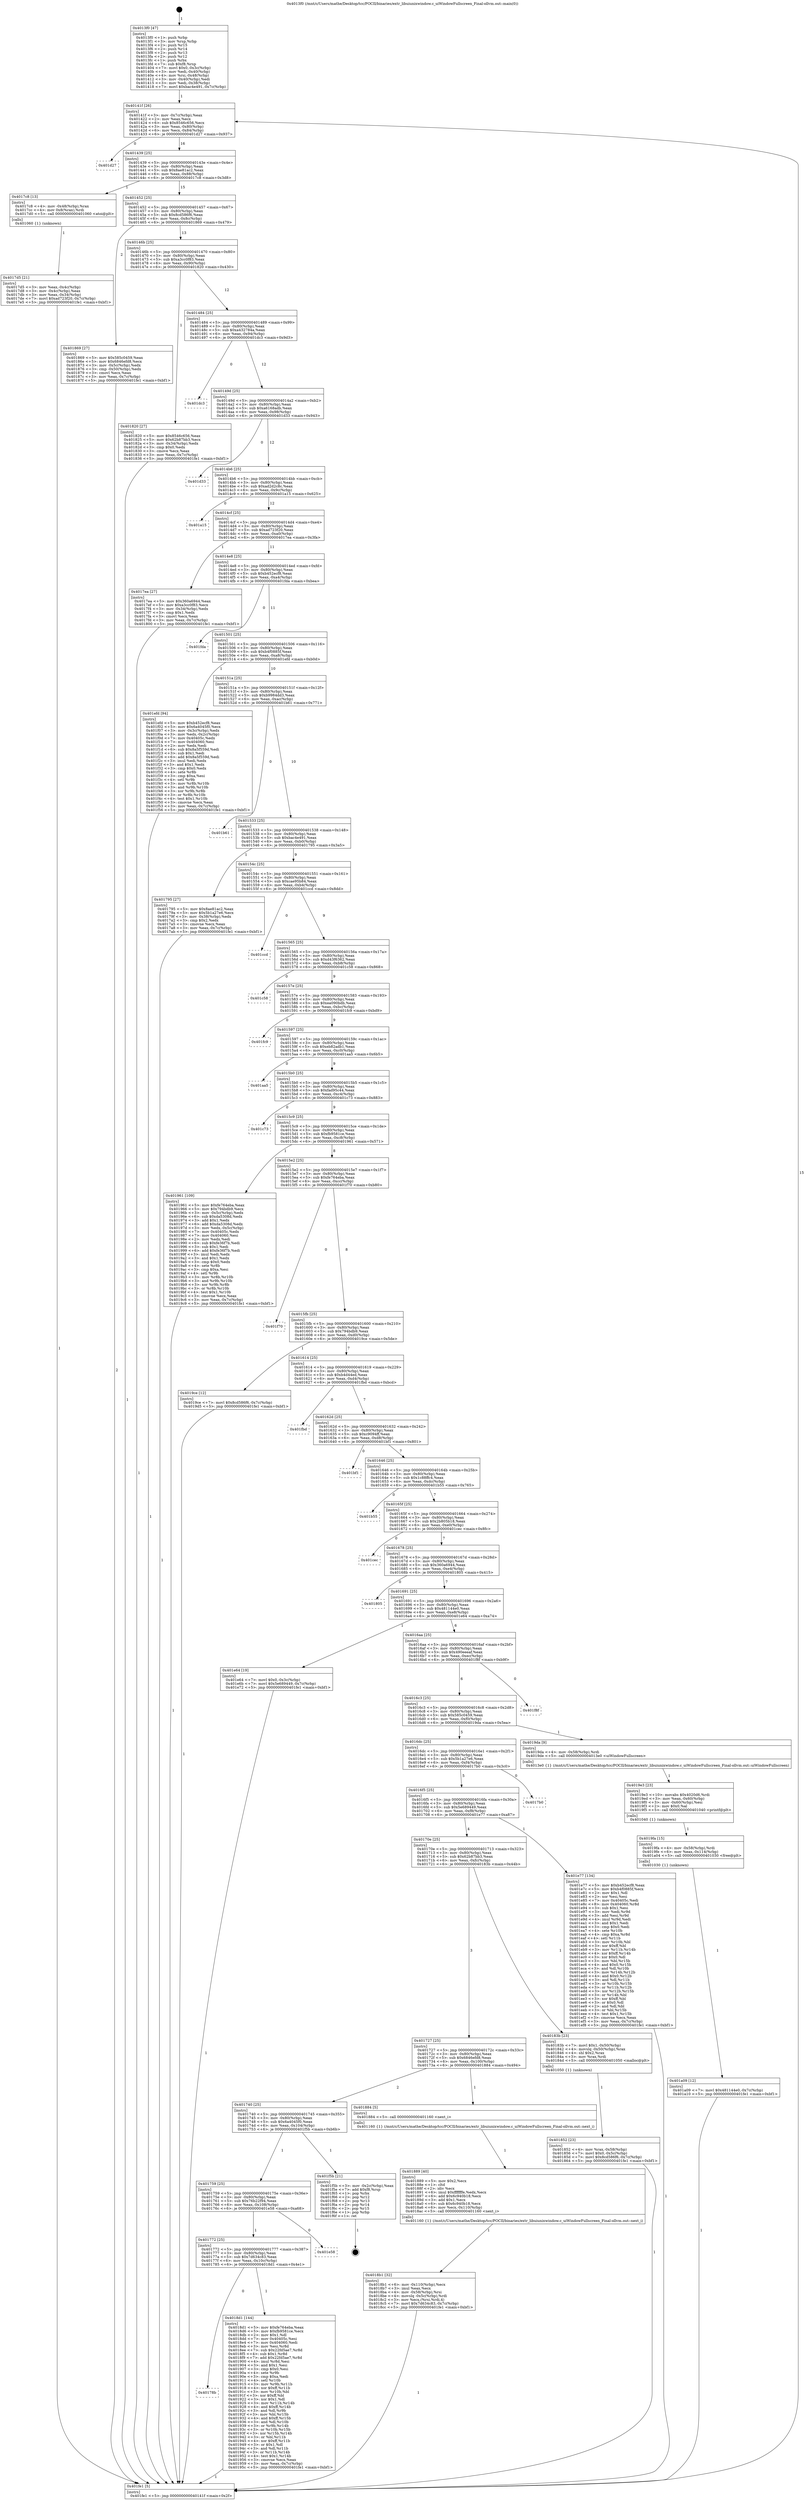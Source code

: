 digraph "0x4013f0" {
  label = "0x4013f0 (/mnt/c/Users/mathe/Desktop/tcc/POCII/binaries/extr_libuiunixwindow.c_uiWindowFullscreen_Final-ollvm.out::main(0))"
  labelloc = "t"
  node[shape=record]

  Entry [label="",width=0.3,height=0.3,shape=circle,fillcolor=black,style=filled]
  "0x40141f" [label="{
     0x40141f [26]\l
     | [instrs]\l
     &nbsp;&nbsp;0x40141f \<+3\>: mov -0x7c(%rbp),%eax\l
     &nbsp;&nbsp;0x401422 \<+2\>: mov %eax,%ecx\l
     &nbsp;&nbsp;0x401424 \<+6\>: sub $0x8546c656,%ecx\l
     &nbsp;&nbsp;0x40142a \<+3\>: mov %eax,-0x80(%rbp)\l
     &nbsp;&nbsp;0x40142d \<+6\>: mov %ecx,-0x84(%rbp)\l
     &nbsp;&nbsp;0x401433 \<+6\>: je 0000000000401d27 \<main+0x937\>\l
  }"]
  "0x401d27" [label="{
     0x401d27\l
  }", style=dashed]
  "0x401439" [label="{
     0x401439 [25]\l
     | [instrs]\l
     &nbsp;&nbsp;0x401439 \<+5\>: jmp 000000000040143e \<main+0x4e\>\l
     &nbsp;&nbsp;0x40143e \<+3\>: mov -0x80(%rbp),%eax\l
     &nbsp;&nbsp;0x401441 \<+5\>: sub $0x8ae81ac2,%eax\l
     &nbsp;&nbsp;0x401446 \<+6\>: mov %eax,-0x88(%rbp)\l
     &nbsp;&nbsp;0x40144c \<+6\>: je 00000000004017c8 \<main+0x3d8\>\l
  }"]
  Exit [label="",width=0.3,height=0.3,shape=circle,fillcolor=black,style=filled,peripheries=2]
  "0x4017c8" [label="{
     0x4017c8 [13]\l
     | [instrs]\l
     &nbsp;&nbsp;0x4017c8 \<+4\>: mov -0x48(%rbp),%rax\l
     &nbsp;&nbsp;0x4017cc \<+4\>: mov 0x8(%rax),%rdi\l
     &nbsp;&nbsp;0x4017d0 \<+5\>: call 0000000000401060 \<atoi@plt\>\l
     | [calls]\l
     &nbsp;&nbsp;0x401060 \{1\} (unknown)\l
  }"]
  "0x401452" [label="{
     0x401452 [25]\l
     | [instrs]\l
     &nbsp;&nbsp;0x401452 \<+5\>: jmp 0000000000401457 \<main+0x67\>\l
     &nbsp;&nbsp;0x401457 \<+3\>: mov -0x80(%rbp),%eax\l
     &nbsp;&nbsp;0x40145a \<+5\>: sub $0x8cd586f6,%eax\l
     &nbsp;&nbsp;0x40145f \<+6\>: mov %eax,-0x8c(%rbp)\l
     &nbsp;&nbsp;0x401465 \<+6\>: je 0000000000401869 \<main+0x479\>\l
  }"]
  "0x401a09" [label="{
     0x401a09 [12]\l
     | [instrs]\l
     &nbsp;&nbsp;0x401a09 \<+7\>: movl $0x481144e0,-0x7c(%rbp)\l
     &nbsp;&nbsp;0x401a10 \<+5\>: jmp 0000000000401fe1 \<main+0xbf1\>\l
  }"]
  "0x401869" [label="{
     0x401869 [27]\l
     | [instrs]\l
     &nbsp;&nbsp;0x401869 \<+5\>: mov $0x585c0459,%eax\l
     &nbsp;&nbsp;0x40186e \<+5\>: mov $0x6846efd8,%ecx\l
     &nbsp;&nbsp;0x401873 \<+3\>: mov -0x5c(%rbp),%edx\l
     &nbsp;&nbsp;0x401876 \<+3\>: cmp -0x50(%rbp),%edx\l
     &nbsp;&nbsp;0x401879 \<+3\>: cmovl %ecx,%eax\l
     &nbsp;&nbsp;0x40187c \<+3\>: mov %eax,-0x7c(%rbp)\l
     &nbsp;&nbsp;0x40187f \<+5\>: jmp 0000000000401fe1 \<main+0xbf1\>\l
  }"]
  "0x40146b" [label="{
     0x40146b [25]\l
     | [instrs]\l
     &nbsp;&nbsp;0x40146b \<+5\>: jmp 0000000000401470 \<main+0x80\>\l
     &nbsp;&nbsp;0x401470 \<+3\>: mov -0x80(%rbp),%eax\l
     &nbsp;&nbsp;0x401473 \<+5\>: sub $0xa3cc0f83,%eax\l
     &nbsp;&nbsp;0x401478 \<+6\>: mov %eax,-0x90(%rbp)\l
     &nbsp;&nbsp;0x40147e \<+6\>: je 0000000000401820 \<main+0x430\>\l
  }"]
  "0x4019fa" [label="{
     0x4019fa [15]\l
     | [instrs]\l
     &nbsp;&nbsp;0x4019fa \<+4\>: mov -0x58(%rbp),%rdi\l
     &nbsp;&nbsp;0x4019fe \<+6\>: mov %eax,-0x114(%rbp)\l
     &nbsp;&nbsp;0x401a04 \<+5\>: call 0000000000401030 \<free@plt\>\l
     | [calls]\l
     &nbsp;&nbsp;0x401030 \{1\} (unknown)\l
  }"]
  "0x401820" [label="{
     0x401820 [27]\l
     | [instrs]\l
     &nbsp;&nbsp;0x401820 \<+5\>: mov $0x8546c656,%eax\l
     &nbsp;&nbsp;0x401825 \<+5\>: mov $0x62b87bb3,%ecx\l
     &nbsp;&nbsp;0x40182a \<+3\>: mov -0x34(%rbp),%edx\l
     &nbsp;&nbsp;0x40182d \<+3\>: cmp $0x0,%edx\l
     &nbsp;&nbsp;0x401830 \<+3\>: cmove %ecx,%eax\l
     &nbsp;&nbsp;0x401833 \<+3\>: mov %eax,-0x7c(%rbp)\l
     &nbsp;&nbsp;0x401836 \<+5\>: jmp 0000000000401fe1 \<main+0xbf1\>\l
  }"]
  "0x401484" [label="{
     0x401484 [25]\l
     | [instrs]\l
     &nbsp;&nbsp;0x401484 \<+5\>: jmp 0000000000401489 \<main+0x99\>\l
     &nbsp;&nbsp;0x401489 \<+3\>: mov -0x80(%rbp),%eax\l
     &nbsp;&nbsp;0x40148c \<+5\>: sub $0xa432784a,%eax\l
     &nbsp;&nbsp;0x401491 \<+6\>: mov %eax,-0x94(%rbp)\l
     &nbsp;&nbsp;0x401497 \<+6\>: je 0000000000401dc3 \<main+0x9d3\>\l
  }"]
  "0x4019e3" [label="{
     0x4019e3 [23]\l
     | [instrs]\l
     &nbsp;&nbsp;0x4019e3 \<+10\>: movabs $0x4020d6,%rdi\l
     &nbsp;&nbsp;0x4019ed \<+3\>: mov %eax,-0x60(%rbp)\l
     &nbsp;&nbsp;0x4019f0 \<+3\>: mov -0x60(%rbp),%esi\l
     &nbsp;&nbsp;0x4019f3 \<+2\>: mov $0x0,%al\l
     &nbsp;&nbsp;0x4019f5 \<+5\>: call 0000000000401040 \<printf@plt\>\l
     | [calls]\l
     &nbsp;&nbsp;0x401040 \{1\} (unknown)\l
  }"]
  "0x401dc3" [label="{
     0x401dc3\l
  }", style=dashed]
  "0x40149d" [label="{
     0x40149d [25]\l
     | [instrs]\l
     &nbsp;&nbsp;0x40149d \<+5\>: jmp 00000000004014a2 \<main+0xb2\>\l
     &nbsp;&nbsp;0x4014a2 \<+3\>: mov -0x80(%rbp),%eax\l
     &nbsp;&nbsp;0x4014a5 \<+5\>: sub $0xa6168adb,%eax\l
     &nbsp;&nbsp;0x4014aa \<+6\>: mov %eax,-0x98(%rbp)\l
     &nbsp;&nbsp;0x4014b0 \<+6\>: je 0000000000401d33 \<main+0x943\>\l
  }"]
  "0x40178b" [label="{
     0x40178b\l
  }", style=dashed]
  "0x401d33" [label="{
     0x401d33\l
  }", style=dashed]
  "0x4014b6" [label="{
     0x4014b6 [25]\l
     | [instrs]\l
     &nbsp;&nbsp;0x4014b6 \<+5\>: jmp 00000000004014bb \<main+0xcb\>\l
     &nbsp;&nbsp;0x4014bb \<+3\>: mov -0x80(%rbp),%eax\l
     &nbsp;&nbsp;0x4014be \<+5\>: sub $0xad2d2c8c,%eax\l
     &nbsp;&nbsp;0x4014c3 \<+6\>: mov %eax,-0x9c(%rbp)\l
     &nbsp;&nbsp;0x4014c9 \<+6\>: je 0000000000401a15 \<main+0x625\>\l
  }"]
  "0x4018d1" [label="{
     0x4018d1 [144]\l
     | [instrs]\l
     &nbsp;&nbsp;0x4018d1 \<+5\>: mov $0xfe764eba,%eax\l
     &nbsp;&nbsp;0x4018d6 \<+5\>: mov $0xfb9581ce,%ecx\l
     &nbsp;&nbsp;0x4018db \<+2\>: mov $0x1,%dl\l
     &nbsp;&nbsp;0x4018dd \<+7\>: mov 0x40405c,%esi\l
     &nbsp;&nbsp;0x4018e4 \<+7\>: mov 0x404060,%edi\l
     &nbsp;&nbsp;0x4018eb \<+3\>: mov %esi,%r8d\l
     &nbsp;&nbsp;0x4018ee \<+7\>: sub $0x22fd5ae7,%r8d\l
     &nbsp;&nbsp;0x4018f5 \<+4\>: sub $0x1,%r8d\l
     &nbsp;&nbsp;0x4018f9 \<+7\>: add $0x22fd5ae7,%r8d\l
     &nbsp;&nbsp;0x401900 \<+4\>: imul %r8d,%esi\l
     &nbsp;&nbsp;0x401904 \<+3\>: and $0x1,%esi\l
     &nbsp;&nbsp;0x401907 \<+3\>: cmp $0x0,%esi\l
     &nbsp;&nbsp;0x40190a \<+4\>: sete %r9b\l
     &nbsp;&nbsp;0x40190e \<+3\>: cmp $0xa,%edi\l
     &nbsp;&nbsp;0x401911 \<+4\>: setl %r10b\l
     &nbsp;&nbsp;0x401915 \<+3\>: mov %r9b,%r11b\l
     &nbsp;&nbsp;0x401918 \<+4\>: xor $0xff,%r11b\l
     &nbsp;&nbsp;0x40191c \<+3\>: mov %r10b,%bl\l
     &nbsp;&nbsp;0x40191f \<+3\>: xor $0xff,%bl\l
     &nbsp;&nbsp;0x401922 \<+3\>: xor $0x1,%dl\l
     &nbsp;&nbsp;0x401925 \<+3\>: mov %r11b,%r14b\l
     &nbsp;&nbsp;0x401928 \<+4\>: and $0xff,%r14b\l
     &nbsp;&nbsp;0x40192c \<+3\>: and %dl,%r9b\l
     &nbsp;&nbsp;0x40192f \<+3\>: mov %bl,%r15b\l
     &nbsp;&nbsp;0x401932 \<+4\>: and $0xff,%r15b\l
     &nbsp;&nbsp;0x401936 \<+3\>: and %dl,%r10b\l
     &nbsp;&nbsp;0x401939 \<+3\>: or %r9b,%r14b\l
     &nbsp;&nbsp;0x40193c \<+3\>: or %r10b,%r15b\l
     &nbsp;&nbsp;0x40193f \<+3\>: xor %r15b,%r14b\l
     &nbsp;&nbsp;0x401942 \<+3\>: or %bl,%r11b\l
     &nbsp;&nbsp;0x401945 \<+4\>: xor $0xff,%r11b\l
     &nbsp;&nbsp;0x401949 \<+3\>: or $0x1,%dl\l
     &nbsp;&nbsp;0x40194c \<+3\>: and %dl,%r11b\l
     &nbsp;&nbsp;0x40194f \<+3\>: or %r11b,%r14b\l
     &nbsp;&nbsp;0x401952 \<+4\>: test $0x1,%r14b\l
     &nbsp;&nbsp;0x401956 \<+3\>: cmovne %ecx,%eax\l
     &nbsp;&nbsp;0x401959 \<+3\>: mov %eax,-0x7c(%rbp)\l
     &nbsp;&nbsp;0x40195c \<+5\>: jmp 0000000000401fe1 \<main+0xbf1\>\l
  }"]
  "0x401a15" [label="{
     0x401a15\l
  }", style=dashed]
  "0x4014cf" [label="{
     0x4014cf [25]\l
     | [instrs]\l
     &nbsp;&nbsp;0x4014cf \<+5\>: jmp 00000000004014d4 \<main+0xe4\>\l
     &nbsp;&nbsp;0x4014d4 \<+3\>: mov -0x80(%rbp),%eax\l
     &nbsp;&nbsp;0x4014d7 \<+5\>: sub $0xad723f20,%eax\l
     &nbsp;&nbsp;0x4014dc \<+6\>: mov %eax,-0xa0(%rbp)\l
     &nbsp;&nbsp;0x4014e2 \<+6\>: je 00000000004017ea \<main+0x3fa\>\l
  }"]
  "0x401772" [label="{
     0x401772 [25]\l
     | [instrs]\l
     &nbsp;&nbsp;0x401772 \<+5\>: jmp 0000000000401777 \<main+0x387\>\l
     &nbsp;&nbsp;0x401777 \<+3\>: mov -0x80(%rbp),%eax\l
     &nbsp;&nbsp;0x40177a \<+5\>: sub $0x7d634c83,%eax\l
     &nbsp;&nbsp;0x40177f \<+6\>: mov %eax,-0x10c(%rbp)\l
     &nbsp;&nbsp;0x401785 \<+6\>: je 00000000004018d1 \<main+0x4e1\>\l
  }"]
  "0x4017ea" [label="{
     0x4017ea [27]\l
     | [instrs]\l
     &nbsp;&nbsp;0x4017ea \<+5\>: mov $0x360a6944,%eax\l
     &nbsp;&nbsp;0x4017ef \<+5\>: mov $0xa3cc0f83,%ecx\l
     &nbsp;&nbsp;0x4017f4 \<+3\>: mov -0x34(%rbp),%edx\l
     &nbsp;&nbsp;0x4017f7 \<+3\>: cmp $0x1,%edx\l
     &nbsp;&nbsp;0x4017fa \<+3\>: cmovl %ecx,%eax\l
     &nbsp;&nbsp;0x4017fd \<+3\>: mov %eax,-0x7c(%rbp)\l
     &nbsp;&nbsp;0x401800 \<+5\>: jmp 0000000000401fe1 \<main+0xbf1\>\l
  }"]
  "0x4014e8" [label="{
     0x4014e8 [25]\l
     | [instrs]\l
     &nbsp;&nbsp;0x4014e8 \<+5\>: jmp 00000000004014ed \<main+0xfd\>\l
     &nbsp;&nbsp;0x4014ed \<+3\>: mov -0x80(%rbp),%eax\l
     &nbsp;&nbsp;0x4014f0 \<+5\>: sub $0xb452ecf8,%eax\l
     &nbsp;&nbsp;0x4014f5 \<+6\>: mov %eax,-0xa4(%rbp)\l
     &nbsp;&nbsp;0x4014fb \<+6\>: je 0000000000401fda \<main+0xbea\>\l
  }"]
  "0x401e58" [label="{
     0x401e58\l
  }", style=dashed]
  "0x401fda" [label="{
     0x401fda\l
  }", style=dashed]
  "0x401501" [label="{
     0x401501 [25]\l
     | [instrs]\l
     &nbsp;&nbsp;0x401501 \<+5\>: jmp 0000000000401506 \<main+0x116\>\l
     &nbsp;&nbsp;0x401506 \<+3\>: mov -0x80(%rbp),%eax\l
     &nbsp;&nbsp;0x401509 \<+5\>: sub $0xb4f0885f,%eax\l
     &nbsp;&nbsp;0x40150e \<+6\>: mov %eax,-0xa8(%rbp)\l
     &nbsp;&nbsp;0x401514 \<+6\>: je 0000000000401efd \<main+0xb0d\>\l
  }"]
  "0x401759" [label="{
     0x401759 [25]\l
     | [instrs]\l
     &nbsp;&nbsp;0x401759 \<+5\>: jmp 000000000040175e \<main+0x36e\>\l
     &nbsp;&nbsp;0x40175e \<+3\>: mov -0x80(%rbp),%eax\l
     &nbsp;&nbsp;0x401761 \<+5\>: sub $0x76b22f94,%eax\l
     &nbsp;&nbsp;0x401766 \<+6\>: mov %eax,-0x108(%rbp)\l
     &nbsp;&nbsp;0x40176c \<+6\>: je 0000000000401e58 \<main+0xa68\>\l
  }"]
  "0x401efd" [label="{
     0x401efd [94]\l
     | [instrs]\l
     &nbsp;&nbsp;0x401efd \<+5\>: mov $0xb452ecf8,%eax\l
     &nbsp;&nbsp;0x401f02 \<+5\>: mov $0x6a4045f0,%ecx\l
     &nbsp;&nbsp;0x401f07 \<+3\>: mov -0x3c(%rbp),%edx\l
     &nbsp;&nbsp;0x401f0a \<+3\>: mov %edx,-0x2c(%rbp)\l
     &nbsp;&nbsp;0x401f0d \<+7\>: mov 0x40405c,%edx\l
     &nbsp;&nbsp;0x401f14 \<+7\>: mov 0x404060,%esi\l
     &nbsp;&nbsp;0x401f1b \<+2\>: mov %edx,%edi\l
     &nbsp;&nbsp;0x401f1d \<+6\>: sub $0x8a5f559d,%edi\l
     &nbsp;&nbsp;0x401f23 \<+3\>: sub $0x1,%edi\l
     &nbsp;&nbsp;0x401f26 \<+6\>: add $0x8a5f559d,%edi\l
     &nbsp;&nbsp;0x401f2c \<+3\>: imul %edi,%edx\l
     &nbsp;&nbsp;0x401f2f \<+3\>: and $0x1,%edx\l
     &nbsp;&nbsp;0x401f32 \<+3\>: cmp $0x0,%edx\l
     &nbsp;&nbsp;0x401f35 \<+4\>: sete %r8b\l
     &nbsp;&nbsp;0x401f39 \<+3\>: cmp $0xa,%esi\l
     &nbsp;&nbsp;0x401f3c \<+4\>: setl %r9b\l
     &nbsp;&nbsp;0x401f40 \<+3\>: mov %r8b,%r10b\l
     &nbsp;&nbsp;0x401f43 \<+3\>: and %r9b,%r10b\l
     &nbsp;&nbsp;0x401f46 \<+3\>: xor %r9b,%r8b\l
     &nbsp;&nbsp;0x401f49 \<+3\>: or %r8b,%r10b\l
     &nbsp;&nbsp;0x401f4c \<+4\>: test $0x1,%r10b\l
     &nbsp;&nbsp;0x401f50 \<+3\>: cmovne %ecx,%eax\l
     &nbsp;&nbsp;0x401f53 \<+3\>: mov %eax,-0x7c(%rbp)\l
     &nbsp;&nbsp;0x401f56 \<+5\>: jmp 0000000000401fe1 \<main+0xbf1\>\l
  }"]
  "0x40151a" [label="{
     0x40151a [25]\l
     | [instrs]\l
     &nbsp;&nbsp;0x40151a \<+5\>: jmp 000000000040151f \<main+0x12f\>\l
     &nbsp;&nbsp;0x40151f \<+3\>: mov -0x80(%rbp),%eax\l
     &nbsp;&nbsp;0x401522 \<+5\>: sub $0xb9984dd3,%eax\l
     &nbsp;&nbsp;0x401527 \<+6\>: mov %eax,-0xac(%rbp)\l
     &nbsp;&nbsp;0x40152d \<+6\>: je 0000000000401b61 \<main+0x771\>\l
  }"]
  "0x401f5b" [label="{
     0x401f5b [21]\l
     | [instrs]\l
     &nbsp;&nbsp;0x401f5b \<+3\>: mov -0x2c(%rbp),%eax\l
     &nbsp;&nbsp;0x401f5e \<+7\>: add $0xf8,%rsp\l
     &nbsp;&nbsp;0x401f65 \<+1\>: pop %rbx\l
     &nbsp;&nbsp;0x401f66 \<+2\>: pop %r12\l
     &nbsp;&nbsp;0x401f68 \<+2\>: pop %r13\l
     &nbsp;&nbsp;0x401f6a \<+2\>: pop %r14\l
     &nbsp;&nbsp;0x401f6c \<+2\>: pop %r15\l
     &nbsp;&nbsp;0x401f6e \<+1\>: pop %rbp\l
     &nbsp;&nbsp;0x401f6f \<+1\>: ret\l
  }"]
  "0x401b61" [label="{
     0x401b61\l
  }", style=dashed]
  "0x401533" [label="{
     0x401533 [25]\l
     | [instrs]\l
     &nbsp;&nbsp;0x401533 \<+5\>: jmp 0000000000401538 \<main+0x148\>\l
     &nbsp;&nbsp;0x401538 \<+3\>: mov -0x80(%rbp),%eax\l
     &nbsp;&nbsp;0x40153b \<+5\>: sub $0xbac4e491,%eax\l
     &nbsp;&nbsp;0x401540 \<+6\>: mov %eax,-0xb0(%rbp)\l
     &nbsp;&nbsp;0x401546 \<+6\>: je 0000000000401795 \<main+0x3a5\>\l
  }"]
  "0x4018b1" [label="{
     0x4018b1 [32]\l
     | [instrs]\l
     &nbsp;&nbsp;0x4018b1 \<+6\>: mov -0x110(%rbp),%ecx\l
     &nbsp;&nbsp;0x4018b7 \<+3\>: imul %eax,%ecx\l
     &nbsp;&nbsp;0x4018ba \<+4\>: mov -0x58(%rbp),%rsi\l
     &nbsp;&nbsp;0x4018be \<+4\>: movslq -0x5c(%rbp),%rdi\l
     &nbsp;&nbsp;0x4018c2 \<+3\>: mov %ecx,(%rsi,%rdi,4)\l
     &nbsp;&nbsp;0x4018c5 \<+7\>: movl $0x7d634c83,-0x7c(%rbp)\l
     &nbsp;&nbsp;0x4018cc \<+5\>: jmp 0000000000401fe1 \<main+0xbf1\>\l
  }"]
  "0x401795" [label="{
     0x401795 [27]\l
     | [instrs]\l
     &nbsp;&nbsp;0x401795 \<+5\>: mov $0x8ae81ac2,%eax\l
     &nbsp;&nbsp;0x40179a \<+5\>: mov $0x5b1a27e6,%ecx\l
     &nbsp;&nbsp;0x40179f \<+3\>: mov -0x38(%rbp),%edx\l
     &nbsp;&nbsp;0x4017a2 \<+3\>: cmp $0x2,%edx\l
     &nbsp;&nbsp;0x4017a5 \<+3\>: cmovne %ecx,%eax\l
     &nbsp;&nbsp;0x4017a8 \<+3\>: mov %eax,-0x7c(%rbp)\l
     &nbsp;&nbsp;0x4017ab \<+5\>: jmp 0000000000401fe1 \<main+0xbf1\>\l
  }"]
  "0x40154c" [label="{
     0x40154c [25]\l
     | [instrs]\l
     &nbsp;&nbsp;0x40154c \<+5\>: jmp 0000000000401551 \<main+0x161\>\l
     &nbsp;&nbsp;0x401551 \<+3\>: mov -0x80(%rbp),%eax\l
     &nbsp;&nbsp;0x401554 \<+5\>: sub $0xcae95b84,%eax\l
     &nbsp;&nbsp;0x401559 \<+6\>: mov %eax,-0xb4(%rbp)\l
     &nbsp;&nbsp;0x40155f \<+6\>: je 0000000000401ccd \<main+0x8dd\>\l
  }"]
  "0x401fe1" [label="{
     0x401fe1 [5]\l
     | [instrs]\l
     &nbsp;&nbsp;0x401fe1 \<+5\>: jmp 000000000040141f \<main+0x2f\>\l
  }"]
  "0x4013f0" [label="{
     0x4013f0 [47]\l
     | [instrs]\l
     &nbsp;&nbsp;0x4013f0 \<+1\>: push %rbp\l
     &nbsp;&nbsp;0x4013f1 \<+3\>: mov %rsp,%rbp\l
     &nbsp;&nbsp;0x4013f4 \<+2\>: push %r15\l
     &nbsp;&nbsp;0x4013f6 \<+2\>: push %r14\l
     &nbsp;&nbsp;0x4013f8 \<+2\>: push %r13\l
     &nbsp;&nbsp;0x4013fa \<+2\>: push %r12\l
     &nbsp;&nbsp;0x4013fc \<+1\>: push %rbx\l
     &nbsp;&nbsp;0x4013fd \<+7\>: sub $0xf8,%rsp\l
     &nbsp;&nbsp;0x401404 \<+7\>: movl $0x0,-0x3c(%rbp)\l
     &nbsp;&nbsp;0x40140b \<+3\>: mov %edi,-0x40(%rbp)\l
     &nbsp;&nbsp;0x40140e \<+4\>: mov %rsi,-0x48(%rbp)\l
     &nbsp;&nbsp;0x401412 \<+3\>: mov -0x40(%rbp),%edi\l
     &nbsp;&nbsp;0x401415 \<+3\>: mov %edi,-0x38(%rbp)\l
     &nbsp;&nbsp;0x401418 \<+7\>: movl $0xbac4e491,-0x7c(%rbp)\l
  }"]
  "0x4017d5" [label="{
     0x4017d5 [21]\l
     | [instrs]\l
     &nbsp;&nbsp;0x4017d5 \<+3\>: mov %eax,-0x4c(%rbp)\l
     &nbsp;&nbsp;0x4017d8 \<+3\>: mov -0x4c(%rbp),%eax\l
     &nbsp;&nbsp;0x4017db \<+3\>: mov %eax,-0x34(%rbp)\l
     &nbsp;&nbsp;0x4017de \<+7\>: movl $0xad723f20,-0x7c(%rbp)\l
     &nbsp;&nbsp;0x4017e5 \<+5\>: jmp 0000000000401fe1 \<main+0xbf1\>\l
  }"]
  "0x401889" [label="{
     0x401889 [40]\l
     | [instrs]\l
     &nbsp;&nbsp;0x401889 \<+5\>: mov $0x2,%ecx\l
     &nbsp;&nbsp;0x40188e \<+1\>: cltd\l
     &nbsp;&nbsp;0x40188f \<+2\>: idiv %ecx\l
     &nbsp;&nbsp;0x401891 \<+6\>: imul $0xfffffffe,%edx,%ecx\l
     &nbsp;&nbsp;0x401897 \<+6\>: add $0x6c940b18,%ecx\l
     &nbsp;&nbsp;0x40189d \<+3\>: add $0x1,%ecx\l
     &nbsp;&nbsp;0x4018a0 \<+6\>: sub $0x6c940b18,%ecx\l
     &nbsp;&nbsp;0x4018a6 \<+6\>: mov %ecx,-0x110(%rbp)\l
     &nbsp;&nbsp;0x4018ac \<+5\>: call 0000000000401160 \<next_i\>\l
     | [calls]\l
     &nbsp;&nbsp;0x401160 \{1\} (/mnt/c/Users/mathe/Desktop/tcc/POCII/binaries/extr_libuiunixwindow.c_uiWindowFullscreen_Final-ollvm.out::next_i)\l
  }"]
  "0x401ccd" [label="{
     0x401ccd\l
  }", style=dashed]
  "0x401565" [label="{
     0x401565 [25]\l
     | [instrs]\l
     &nbsp;&nbsp;0x401565 \<+5\>: jmp 000000000040156a \<main+0x17a\>\l
     &nbsp;&nbsp;0x40156a \<+3\>: mov -0x80(%rbp),%eax\l
     &nbsp;&nbsp;0x40156d \<+5\>: sub $0xd43f6362,%eax\l
     &nbsp;&nbsp;0x401572 \<+6\>: mov %eax,-0xb8(%rbp)\l
     &nbsp;&nbsp;0x401578 \<+6\>: je 0000000000401c58 \<main+0x868\>\l
  }"]
  "0x401740" [label="{
     0x401740 [25]\l
     | [instrs]\l
     &nbsp;&nbsp;0x401740 \<+5\>: jmp 0000000000401745 \<main+0x355\>\l
     &nbsp;&nbsp;0x401745 \<+3\>: mov -0x80(%rbp),%eax\l
     &nbsp;&nbsp;0x401748 \<+5\>: sub $0x6a4045f0,%eax\l
     &nbsp;&nbsp;0x40174d \<+6\>: mov %eax,-0x104(%rbp)\l
     &nbsp;&nbsp;0x401753 \<+6\>: je 0000000000401f5b \<main+0xb6b\>\l
  }"]
  "0x401c58" [label="{
     0x401c58\l
  }", style=dashed]
  "0x40157e" [label="{
     0x40157e [25]\l
     | [instrs]\l
     &nbsp;&nbsp;0x40157e \<+5\>: jmp 0000000000401583 \<main+0x193\>\l
     &nbsp;&nbsp;0x401583 \<+3\>: mov -0x80(%rbp),%eax\l
     &nbsp;&nbsp;0x401586 \<+5\>: sub $0xea090bdb,%eax\l
     &nbsp;&nbsp;0x40158b \<+6\>: mov %eax,-0xbc(%rbp)\l
     &nbsp;&nbsp;0x401591 \<+6\>: je 0000000000401fc9 \<main+0xbd9\>\l
  }"]
  "0x401884" [label="{
     0x401884 [5]\l
     | [instrs]\l
     &nbsp;&nbsp;0x401884 \<+5\>: call 0000000000401160 \<next_i\>\l
     | [calls]\l
     &nbsp;&nbsp;0x401160 \{1\} (/mnt/c/Users/mathe/Desktop/tcc/POCII/binaries/extr_libuiunixwindow.c_uiWindowFullscreen_Final-ollvm.out::next_i)\l
  }"]
  "0x401fc9" [label="{
     0x401fc9\l
  }", style=dashed]
  "0x401597" [label="{
     0x401597 [25]\l
     | [instrs]\l
     &nbsp;&nbsp;0x401597 \<+5\>: jmp 000000000040159c \<main+0x1ac\>\l
     &nbsp;&nbsp;0x40159c \<+3\>: mov -0x80(%rbp),%eax\l
     &nbsp;&nbsp;0x40159f \<+5\>: sub $0xeb82adb1,%eax\l
     &nbsp;&nbsp;0x4015a4 \<+6\>: mov %eax,-0xc0(%rbp)\l
     &nbsp;&nbsp;0x4015aa \<+6\>: je 0000000000401aa5 \<main+0x6b5\>\l
  }"]
  "0x401852" [label="{
     0x401852 [23]\l
     | [instrs]\l
     &nbsp;&nbsp;0x401852 \<+4\>: mov %rax,-0x58(%rbp)\l
     &nbsp;&nbsp;0x401856 \<+7\>: movl $0x0,-0x5c(%rbp)\l
     &nbsp;&nbsp;0x40185d \<+7\>: movl $0x8cd586f6,-0x7c(%rbp)\l
     &nbsp;&nbsp;0x401864 \<+5\>: jmp 0000000000401fe1 \<main+0xbf1\>\l
  }"]
  "0x401aa5" [label="{
     0x401aa5\l
  }", style=dashed]
  "0x4015b0" [label="{
     0x4015b0 [25]\l
     | [instrs]\l
     &nbsp;&nbsp;0x4015b0 \<+5\>: jmp 00000000004015b5 \<main+0x1c5\>\l
     &nbsp;&nbsp;0x4015b5 \<+3\>: mov -0x80(%rbp),%eax\l
     &nbsp;&nbsp;0x4015b8 \<+5\>: sub $0xfad95c44,%eax\l
     &nbsp;&nbsp;0x4015bd \<+6\>: mov %eax,-0xc4(%rbp)\l
     &nbsp;&nbsp;0x4015c3 \<+6\>: je 0000000000401c73 \<main+0x883\>\l
  }"]
  "0x401727" [label="{
     0x401727 [25]\l
     | [instrs]\l
     &nbsp;&nbsp;0x401727 \<+5\>: jmp 000000000040172c \<main+0x33c\>\l
     &nbsp;&nbsp;0x40172c \<+3\>: mov -0x80(%rbp),%eax\l
     &nbsp;&nbsp;0x40172f \<+5\>: sub $0x6846efd8,%eax\l
     &nbsp;&nbsp;0x401734 \<+6\>: mov %eax,-0x100(%rbp)\l
     &nbsp;&nbsp;0x40173a \<+6\>: je 0000000000401884 \<main+0x494\>\l
  }"]
  "0x401c73" [label="{
     0x401c73\l
  }", style=dashed]
  "0x4015c9" [label="{
     0x4015c9 [25]\l
     | [instrs]\l
     &nbsp;&nbsp;0x4015c9 \<+5\>: jmp 00000000004015ce \<main+0x1de\>\l
     &nbsp;&nbsp;0x4015ce \<+3\>: mov -0x80(%rbp),%eax\l
     &nbsp;&nbsp;0x4015d1 \<+5\>: sub $0xfb9581ce,%eax\l
     &nbsp;&nbsp;0x4015d6 \<+6\>: mov %eax,-0xc8(%rbp)\l
     &nbsp;&nbsp;0x4015dc \<+6\>: je 0000000000401961 \<main+0x571\>\l
  }"]
  "0x40183b" [label="{
     0x40183b [23]\l
     | [instrs]\l
     &nbsp;&nbsp;0x40183b \<+7\>: movl $0x1,-0x50(%rbp)\l
     &nbsp;&nbsp;0x401842 \<+4\>: movslq -0x50(%rbp),%rax\l
     &nbsp;&nbsp;0x401846 \<+4\>: shl $0x2,%rax\l
     &nbsp;&nbsp;0x40184a \<+3\>: mov %rax,%rdi\l
     &nbsp;&nbsp;0x40184d \<+5\>: call 0000000000401050 \<malloc@plt\>\l
     | [calls]\l
     &nbsp;&nbsp;0x401050 \{1\} (unknown)\l
  }"]
  "0x401961" [label="{
     0x401961 [109]\l
     | [instrs]\l
     &nbsp;&nbsp;0x401961 \<+5\>: mov $0xfe764eba,%eax\l
     &nbsp;&nbsp;0x401966 \<+5\>: mov $0x794bdb9,%ecx\l
     &nbsp;&nbsp;0x40196b \<+3\>: mov -0x5c(%rbp),%edx\l
     &nbsp;&nbsp;0x40196e \<+6\>: sub $0xda5308d,%edx\l
     &nbsp;&nbsp;0x401974 \<+3\>: add $0x1,%edx\l
     &nbsp;&nbsp;0x401977 \<+6\>: add $0xda5308d,%edx\l
     &nbsp;&nbsp;0x40197d \<+3\>: mov %edx,-0x5c(%rbp)\l
     &nbsp;&nbsp;0x401980 \<+7\>: mov 0x40405c,%edx\l
     &nbsp;&nbsp;0x401987 \<+7\>: mov 0x404060,%esi\l
     &nbsp;&nbsp;0x40198e \<+2\>: mov %edx,%edi\l
     &nbsp;&nbsp;0x401990 \<+6\>: sub $0xfe36f7b,%edi\l
     &nbsp;&nbsp;0x401996 \<+3\>: sub $0x1,%edi\l
     &nbsp;&nbsp;0x401999 \<+6\>: add $0xfe36f7b,%edi\l
     &nbsp;&nbsp;0x40199f \<+3\>: imul %edi,%edx\l
     &nbsp;&nbsp;0x4019a2 \<+3\>: and $0x1,%edx\l
     &nbsp;&nbsp;0x4019a5 \<+3\>: cmp $0x0,%edx\l
     &nbsp;&nbsp;0x4019a8 \<+4\>: sete %r8b\l
     &nbsp;&nbsp;0x4019ac \<+3\>: cmp $0xa,%esi\l
     &nbsp;&nbsp;0x4019af \<+4\>: setl %r9b\l
     &nbsp;&nbsp;0x4019b3 \<+3\>: mov %r8b,%r10b\l
     &nbsp;&nbsp;0x4019b6 \<+3\>: and %r9b,%r10b\l
     &nbsp;&nbsp;0x4019b9 \<+3\>: xor %r9b,%r8b\l
     &nbsp;&nbsp;0x4019bc \<+3\>: or %r8b,%r10b\l
     &nbsp;&nbsp;0x4019bf \<+4\>: test $0x1,%r10b\l
     &nbsp;&nbsp;0x4019c3 \<+3\>: cmovne %ecx,%eax\l
     &nbsp;&nbsp;0x4019c6 \<+3\>: mov %eax,-0x7c(%rbp)\l
     &nbsp;&nbsp;0x4019c9 \<+5\>: jmp 0000000000401fe1 \<main+0xbf1\>\l
  }"]
  "0x4015e2" [label="{
     0x4015e2 [25]\l
     | [instrs]\l
     &nbsp;&nbsp;0x4015e2 \<+5\>: jmp 00000000004015e7 \<main+0x1f7\>\l
     &nbsp;&nbsp;0x4015e7 \<+3\>: mov -0x80(%rbp),%eax\l
     &nbsp;&nbsp;0x4015ea \<+5\>: sub $0xfe764eba,%eax\l
     &nbsp;&nbsp;0x4015ef \<+6\>: mov %eax,-0xcc(%rbp)\l
     &nbsp;&nbsp;0x4015f5 \<+6\>: je 0000000000401f70 \<main+0xb80\>\l
  }"]
  "0x40170e" [label="{
     0x40170e [25]\l
     | [instrs]\l
     &nbsp;&nbsp;0x40170e \<+5\>: jmp 0000000000401713 \<main+0x323\>\l
     &nbsp;&nbsp;0x401713 \<+3\>: mov -0x80(%rbp),%eax\l
     &nbsp;&nbsp;0x401716 \<+5\>: sub $0x62b87bb3,%eax\l
     &nbsp;&nbsp;0x40171b \<+6\>: mov %eax,-0xfc(%rbp)\l
     &nbsp;&nbsp;0x401721 \<+6\>: je 000000000040183b \<main+0x44b\>\l
  }"]
  "0x401f70" [label="{
     0x401f70\l
  }", style=dashed]
  "0x4015fb" [label="{
     0x4015fb [25]\l
     | [instrs]\l
     &nbsp;&nbsp;0x4015fb \<+5\>: jmp 0000000000401600 \<main+0x210\>\l
     &nbsp;&nbsp;0x401600 \<+3\>: mov -0x80(%rbp),%eax\l
     &nbsp;&nbsp;0x401603 \<+5\>: sub $0x794bdb9,%eax\l
     &nbsp;&nbsp;0x401608 \<+6\>: mov %eax,-0xd0(%rbp)\l
     &nbsp;&nbsp;0x40160e \<+6\>: je 00000000004019ce \<main+0x5de\>\l
  }"]
  "0x401e77" [label="{
     0x401e77 [134]\l
     | [instrs]\l
     &nbsp;&nbsp;0x401e77 \<+5\>: mov $0xb452ecf8,%eax\l
     &nbsp;&nbsp;0x401e7c \<+5\>: mov $0xb4f0885f,%ecx\l
     &nbsp;&nbsp;0x401e81 \<+2\>: mov $0x1,%dl\l
     &nbsp;&nbsp;0x401e83 \<+2\>: xor %esi,%esi\l
     &nbsp;&nbsp;0x401e85 \<+7\>: mov 0x40405c,%edi\l
     &nbsp;&nbsp;0x401e8c \<+8\>: mov 0x404060,%r8d\l
     &nbsp;&nbsp;0x401e94 \<+3\>: sub $0x1,%esi\l
     &nbsp;&nbsp;0x401e97 \<+3\>: mov %edi,%r9d\l
     &nbsp;&nbsp;0x401e9a \<+3\>: add %esi,%r9d\l
     &nbsp;&nbsp;0x401e9d \<+4\>: imul %r9d,%edi\l
     &nbsp;&nbsp;0x401ea1 \<+3\>: and $0x1,%edi\l
     &nbsp;&nbsp;0x401ea4 \<+3\>: cmp $0x0,%edi\l
     &nbsp;&nbsp;0x401ea7 \<+4\>: sete %r10b\l
     &nbsp;&nbsp;0x401eab \<+4\>: cmp $0xa,%r8d\l
     &nbsp;&nbsp;0x401eaf \<+4\>: setl %r11b\l
     &nbsp;&nbsp;0x401eb3 \<+3\>: mov %r10b,%bl\l
     &nbsp;&nbsp;0x401eb6 \<+3\>: xor $0xff,%bl\l
     &nbsp;&nbsp;0x401eb9 \<+3\>: mov %r11b,%r14b\l
     &nbsp;&nbsp;0x401ebc \<+4\>: xor $0xff,%r14b\l
     &nbsp;&nbsp;0x401ec0 \<+3\>: xor $0x0,%dl\l
     &nbsp;&nbsp;0x401ec3 \<+3\>: mov %bl,%r15b\l
     &nbsp;&nbsp;0x401ec6 \<+4\>: and $0x0,%r15b\l
     &nbsp;&nbsp;0x401eca \<+3\>: and %dl,%r10b\l
     &nbsp;&nbsp;0x401ecd \<+3\>: mov %r14b,%r12b\l
     &nbsp;&nbsp;0x401ed0 \<+4\>: and $0x0,%r12b\l
     &nbsp;&nbsp;0x401ed4 \<+3\>: and %dl,%r11b\l
     &nbsp;&nbsp;0x401ed7 \<+3\>: or %r10b,%r15b\l
     &nbsp;&nbsp;0x401eda \<+3\>: or %r11b,%r12b\l
     &nbsp;&nbsp;0x401edd \<+3\>: xor %r12b,%r15b\l
     &nbsp;&nbsp;0x401ee0 \<+3\>: or %r14b,%bl\l
     &nbsp;&nbsp;0x401ee3 \<+3\>: xor $0xff,%bl\l
     &nbsp;&nbsp;0x401ee6 \<+3\>: or $0x0,%dl\l
     &nbsp;&nbsp;0x401ee9 \<+2\>: and %dl,%bl\l
     &nbsp;&nbsp;0x401eeb \<+3\>: or %bl,%r15b\l
     &nbsp;&nbsp;0x401eee \<+4\>: test $0x1,%r15b\l
     &nbsp;&nbsp;0x401ef2 \<+3\>: cmovne %ecx,%eax\l
     &nbsp;&nbsp;0x401ef5 \<+3\>: mov %eax,-0x7c(%rbp)\l
     &nbsp;&nbsp;0x401ef8 \<+5\>: jmp 0000000000401fe1 \<main+0xbf1\>\l
  }"]
  "0x4019ce" [label="{
     0x4019ce [12]\l
     | [instrs]\l
     &nbsp;&nbsp;0x4019ce \<+7\>: movl $0x8cd586f6,-0x7c(%rbp)\l
     &nbsp;&nbsp;0x4019d5 \<+5\>: jmp 0000000000401fe1 \<main+0xbf1\>\l
  }"]
  "0x401614" [label="{
     0x401614 [25]\l
     | [instrs]\l
     &nbsp;&nbsp;0x401614 \<+5\>: jmp 0000000000401619 \<main+0x229\>\l
     &nbsp;&nbsp;0x401619 \<+3\>: mov -0x80(%rbp),%eax\l
     &nbsp;&nbsp;0x40161c \<+5\>: sub $0xb4d44ed,%eax\l
     &nbsp;&nbsp;0x401621 \<+6\>: mov %eax,-0xd4(%rbp)\l
     &nbsp;&nbsp;0x401627 \<+6\>: je 0000000000401fbd \<main+0xbcd\>\l
  }"]
  "0x4016f5" [label="{
     0x4016f5 [25]\l
     | [instrs]\l
     &nbsp;&nbsp;0x4016f5 \<+5\>: jmp 00000000004016fa \<main+0x30a\>\l
     &nbsp;&nbsp;0x4016fa \<+3\>: mov -0x80(%rbp),%eax\l
     &nbsp;&nbsp;0x4016fd \<+5\>: sub $0x5e689449,%eax\l
     &nbsp;&nbsp;0x401702 \<+6\>: mov %eax,-0xf8(%rbp)\l
     &nbsp;&nbsp;0x401708 \<+6\>: je 0000000000401e77 \<main+0xa87\>\l
  }"]
  "0x401fbd" [label="{
     0x401fbd\l
  }", style=dashed]
  "0x40162d" [label="{
     0x40162d [25]\l
     | [instrs]\l
     &nbsp;&nbsp;0x40162d \<+5\>: jmp 0000000000401632 \<main+0x242\>\l
     &nbsp;&nbsp;0x401632 \<+3\>: mov -0x80(%rbp),%eax\l
     &nbsp;&nbsp;0x401635 \<+5\>: sub $0xc9094ff,%eax\l
     &nbsp;&nbsp;0x40163a \<+6\>: mov %eax,-0xd8(%rbp)\l
     &nbsp;&nbsp;0x401640 \<+6\>: je 0000000000401bf1 \<main+0x801\>\l
  }"]
  "0x4017b0" [label="{
     0x4017b0\l
  }", style=dashed]
  "0x401bf1" [label="{
     0x401bf1\l
  }", style=dashed]
  "0x401646" [label="{
     0x401646 [25]\l
     | [instrs]\l
     &nbsp;&nbsp;0x401646 \<+5\>: jmp 000000000040164b \<main+0x25b\>\l
     &nbsp;&nbsp;0x40164b \<+3\>: mov -0x80(%rbp),%eax\l
     &nbsp;&nbsp;0x40164e \<+5\>: sub $0x1c88ffc4,%eax\l
     &nbsp;&nbsp;0x401653 \<+6\>: mov %eax,-0xdc(%rbp)\l
     &nbsp;&nbsp;0x401659 \<+6\>: je 0000000000401b55 \<main+0x765\>\l
  }"]
  "0x4016dc" [label="{
     0x4016dc [25]\l
     | [instrs]\l
     &nbsp;&nbsp;0x4016dc \<+5\>: jmp 00000000004016e1 \<main+0x2f1\>\l
     &nbsp;&nbsp;0x4016e1 \<+3\>: mov -0x80(%rbp),%eax\l
     &nbsp;&nbsp;0x4016e4 \<+5\>: sub $0x5b1a27e6,%eax\l
     &nbsp;&nbsp;0x4016e9 \<+6\>: mov %eax,-0xf4(%rbp)\l
     &nbsp;&nbsp;0x4016ef \<+6\>: je 00000000004017b0 \<main+0x3c0\>\l
  }"]
  "0x401b55" [label="{
     0x401b55\l
  }", style=dashed]
  "0x40165f" [label="{
     0x40165f [25]\l
     | [instrs]\l
     &nbsp;&nbsp;0x40165f \<+5\>: jmp 0000000000401664 \<main+0x274\>\l
     &nbsp;&nbsp;0x401664 \<+3\>: mov -0x80(%rbp),%eax\l
     &nbsp;&nbsp;0x401667 \<+5\>: sub $0x2b805b18,%eax\l
     &nbsp;&nbsp;0x40166c \<+6\>: mov %eax,-0xe0(%rbp)\l
     &nbsp;&nbsp;0x401672 \<+6\>: je 0000000000401cec \<main+0x8fc\>\l
  }"]
  "0x4019da" [label="{
     0x4019da [9]\l
     | [instrs]\l
     &nbsp;&nbsp;0x4019da \<+4\>: mov -0x58(%rbp),%rdi\l
     &nbsp;&nbsp;0x4019de \<+5\>: call 00000000004013e0 \<uiWindowFullscreen\>\l
     | [calls]\l
     &nbsp;&nbsp;0x4013e0 \{1\} (/mnt/c/Users/mathe/Desktop/tcc/POCII/binaries/extr_libuiunixwindow.c_uiWindowFullscreen_Final-ollvm.out::uiWindowFullscreen)\l
  }"]
  "0x401cec" [label="{
     0x401cec\l
  }", style=dashed]
  "0x401678" [label="{
     0x401678 [25]\l
     | [instrs]\l
     &nbsp;&nbsp;0x401678 \<+5\>: jmp 000000000040167d \<main+0x28d\>\l
     &nbsp;&nbsp;0x40167d \<+3\>: mov -0x80(%rbp),%eax\l
     &nbsp;&nbsp;0x401680 \<+5\>: sub $0x360a6944,%eax\l
     &nbsp;&nbsp;0x401685 \<+6\>: mov %eax,-0xe4(%rbp)\l
     &nbsp;&nbsp;0x40168b \<+6\>: je 0000000000401805 \<main+0x415\>\l
  }"]
  "0x4016c3" [label="{
     0x4016c3 [25]\l
     | [instrs]\l
     &nbsp;&nbsp;0x4016c3 \<+5\>: jmp 00000000004016c8 \<main+0x2d8\>\l
     &nbsp;&nbsp;0x4016c8 \<+3\>: mov -0x80(%rbp),%eax\l
     &nbsp;&nbsp;0x4016cb \<+5\>: sub $0x585c0459,%eax\l
     &nbsp;&nbsp;0x4016d0 \<+6\>: mov %eax,-0xf0(%rbp)\l
     &nbsp;&nbsp;0x4016d6 \<+6\>: je 00000000004019da \<main+0x5ea\>\l
  }"]
  "0x401805" [label="{
     0x401805\l
  }", style=dashed]
  "0x401691" [label="{
     0x401691 [25]\l
     | [instrs]\l
     &nbsp;&nbsp;0x401691 \<+5\>: jmp 0000000000401696 \<main+0x2a6\>\l
     &nbsp;&nbsp;0x401696 \<+3\>: mov -0x80(%rbp),%eax\l
     &nbsp;&nbsp;0x401699 \<+5\>: sub $0x481144e0,%eax\l
     &nbsp;&nbsp;0x40169e \<+6\>: mov %eax,-0xe8(%rbp)\l
     &nbsp;&nbsp;0x4016a4 \<+6\>: je 0000000000401e64 \<main+0xa74\>\l
  }"]
  "0x401f8f" [label="{
     0x401f8f\l
  }", style=dashed]
  "0x401e64" [label="{
     0x401e64 [19]\l
     | [instrs]\l
     &nbsp;&nbsp;0x401e64 \<+7\>: movl $0x0,-0x3c(%rbp)\l
     &nbsp;&nbsp;0x401e6b \<+7\>: movl $0x5e689449,-0x7c(%rbp)\l
     &nbsp;&nbsp;0x401e72 \<+5\>: jmp 0000000000401fe1 \<main+0xbf1\>\l
  }"]
  "0x4016aa" [label="{
     0x4016aa [25]\l
     | [instrs]\l
     &nbsp;&nbsp;0x4016aa \<+5\>: jmp 00000000004016af \<main+0x2bf\>\l
     &nbsp;&nbsp;0x4016af \<+3\>: mov -0x80(%rbp),%eax\l
     &nbsp;&nbsp;0x4016b2 \<+5\>: sub $0x490eeeaf,%eax\l
     &nbsp;&nbsp;0x4016b7 \<+6\>: mov %eax,-0xec(%rbp)\l
     &nbsp;&nbsp;0x4016bd \<+6\>: je 0000000000401f8f \<main+0xb9f\>\l
  }"]
  Entry -> "0x4013f0" [label=" 1"]
  "0x40141f" -> "0x401d27" [label=" 0"]
  "0x40141f" -> "0x401439" [label=" 16"]
  "0x401f5b" -> Exit [label=" 1"]
  "0x401439" -> "0x4017c8" [label=" 1"]
  "0x401439" -> "0x401452" [label=" 15"]
  "0x401efd" -> "0x401fe1" [label=" 1"]
  "0x401452" -> "0x401869" [label=" 2"]
  "0x401452" -> "0x40146b" [label=" 13"]
  "0x401e77" -> "0x401fe1" [label=" 1"]
  "0x40146b" -> "0x401820" [label=" 1"]
  "0x40146b" -> "0x401484" [label=" 12"]
  "0x401e64" -> "0x401fe1" [label=" 1"]
  "0x401484" -> "0x401dc3" [label=" 0"]
  "0x401484" -> "0x40149d" [label=" 12"]
  "0x401a09" -> "0x401fe1" [label=" 1"]
  "0x40149d" -> "0x401d33" [label=" 0"]
  "0x40149d" -> "0x4014b6" [label=" 12"]
  "0x4019fa" -> "0x401a09" [label=" 1"]
  "0x4014b6" -> "0x401a15" [label=" 0"]
  "0x4014b6" -> "0x4014cf" [label=" 12"]
  "0x4019e3" -> "0x4019fa" [label=" 1"]
  "0x4014cf" -> "0x4017ea" [label=" 1"]
  "0x4014cf" -> "0x4014e8" [label=" 11"]
  "0x4019ce" -> "0x401fe1" [label=" 1"]
  "0x4014e8" -> "0x401fda" [label=" 0"]
  "0x4014e8" -> "0x401501" [label=" 11"]
  "0x401961" -> "0x401fe1" [label=" 1"]
  "0x401501" -> "0x401efd" [label=" 1"]
  "0x401501" -> "0x40151a" [label=" 10"]
  "0x401772" -> "0x40178b" [label=" 0"]
  "0x40151a" -> "0x401b61" [label=" 0"]
  "0x40151a" -> "0x401533" [label=" 10"]
  "0x401772" -> "0x4018d1" [label=" 1"]
  "0x401533" -> "0x401795" [label=" 1"]
  "0x401533" -> "0x40154c" [label=" 9"]
  "0x401795" -> "0x401fe1" [label=" 1"]
  "0x4013f0" -> "0x40141f" [label=" 1"]
  "0x401fe1" -> "0x40141f" [label=" 15"]
  "0x4017c8" -> "0x4017d5" [label=" 1"]
  "0x4017d5" -> "0x401fe1" [label=" 1"]
  "0x4017ea" -> "0x401fe1" [label=" 1"]
  "0x401820" -> "0x401fe1" [label=" 1"]
  "0x401759" -> "0x401772" [label=" 1"]
  "0x40154c" -> "0x401ccd" [label=" 0"]
  "0x40154c" -> "0x401565" [label=" 9"]
  "0x401759" -> "0x401e58" [label=" 0"]
  "0x401565" -> "0x401c58" [label=" 0"]
  "0x401565" -> "0x40157e" [label=" 9"]
  "0x4018d1" -> "0x401fe1" [label=" 1"]
  "0x40157e" -> "0x401fc9" [label=" 0"]
  "0x40157e" -> "0x401597" [label=" 9"]
  "0x401740" -> "0x401759" [label=" 1"]
  "0x401597" -> "0x401aa5" [label=" 0"]
  "0x401597" -> "0x4015b0" [label=" 9"]
  "0x4019da" -> "0x4019e3" [label=" 1"]
  "0x4015b0" -> "0x401c73" [label=" 0"]
  "0x4015b0" -> "0x4015c9" [label=" 9"]
  "0x4018b1" -> "0x401fe1" [label=" 1"]
  "0x4015c9" -> "0x401961" [label=" 1"]
  "0x4015c9" -> "0x4015e2" [label=" 8"]
  "0x401889" -> "0x4018b1" [label=" 1"]
  "0x4015e2" -> "0x401f70" [label=" 0"]
  "0x4015e2" -> "0x4015fb" [label=" 8"]
  "0x401727" -> "0x401740" [label=" 2"]
  "0x4015fb" -> "0x4019ce" [label=" 1"]
  "0x4015fb" -> "0x401614" [label=" 7"]
  "0x401727" -> "0x401884" [label=" 1"]
  "0x401614" -> "0x401fbd" [label=" 0"]
  "0x401614" -> "0x40162d" [label=" 7"]
  "0x401869" -> "0x401fe1" [label=" 2"]
  "0x40162d" -> "0x401bf1" [label=" 0"]
  "0x40162d" -> "0x401646" [label=" 7"]
  "0x401852" -> "0x401fe1" [label=" 1"]
  "0x401646" -> "0x401b55" [label=" 0"]
  "0x401646" -> "0x40165f" [label=" 7"]
  "0x40170e" -> "0x401727" [label=" 3"]
  "0x40165f" -> "0x401cec" [label=" 0"]
  "0x40165f" -> "0x401678" [label=" 7"]
  "0x40170e" -> "0x40183b" [label=" 1"]
  "0x401678" -> "0x401805" [label=" 0"]
  "0x401678" -> "0x401691" [label=" 7"]
  "0x4016f5" -> "0x40170e" [label=" 4"]
  "0x401691" -> "0x401e64" [label=" 1"]
  "0x401691" -> "0x4016aa" [label=" 6"]
  "0x4016f5" -> "0x401e77" [label=" 1"]
  "0x4016aa" -> "0x401f8f" [label=" 0"]
  "0x4016aa" -> "0x4016c3" [label=" 6"]
  "0x401884" -> "0x401889" [label=" 1"]
  "0x4016c3" -> "0x4019da" [label=" 1"]
  "0x4016c3" -> "0x4016dc" [label=" 5"]
  "0x40183b" -> "0x401852" [label=" 1"]
  "0x4016dc" -> "0x4017b0" [label=" 0"]
  "0x4016dc" -> "0x4016f5" [label=" 5"]
  "0x401740" -> "0x401f5b" [label=" 1"]
}
